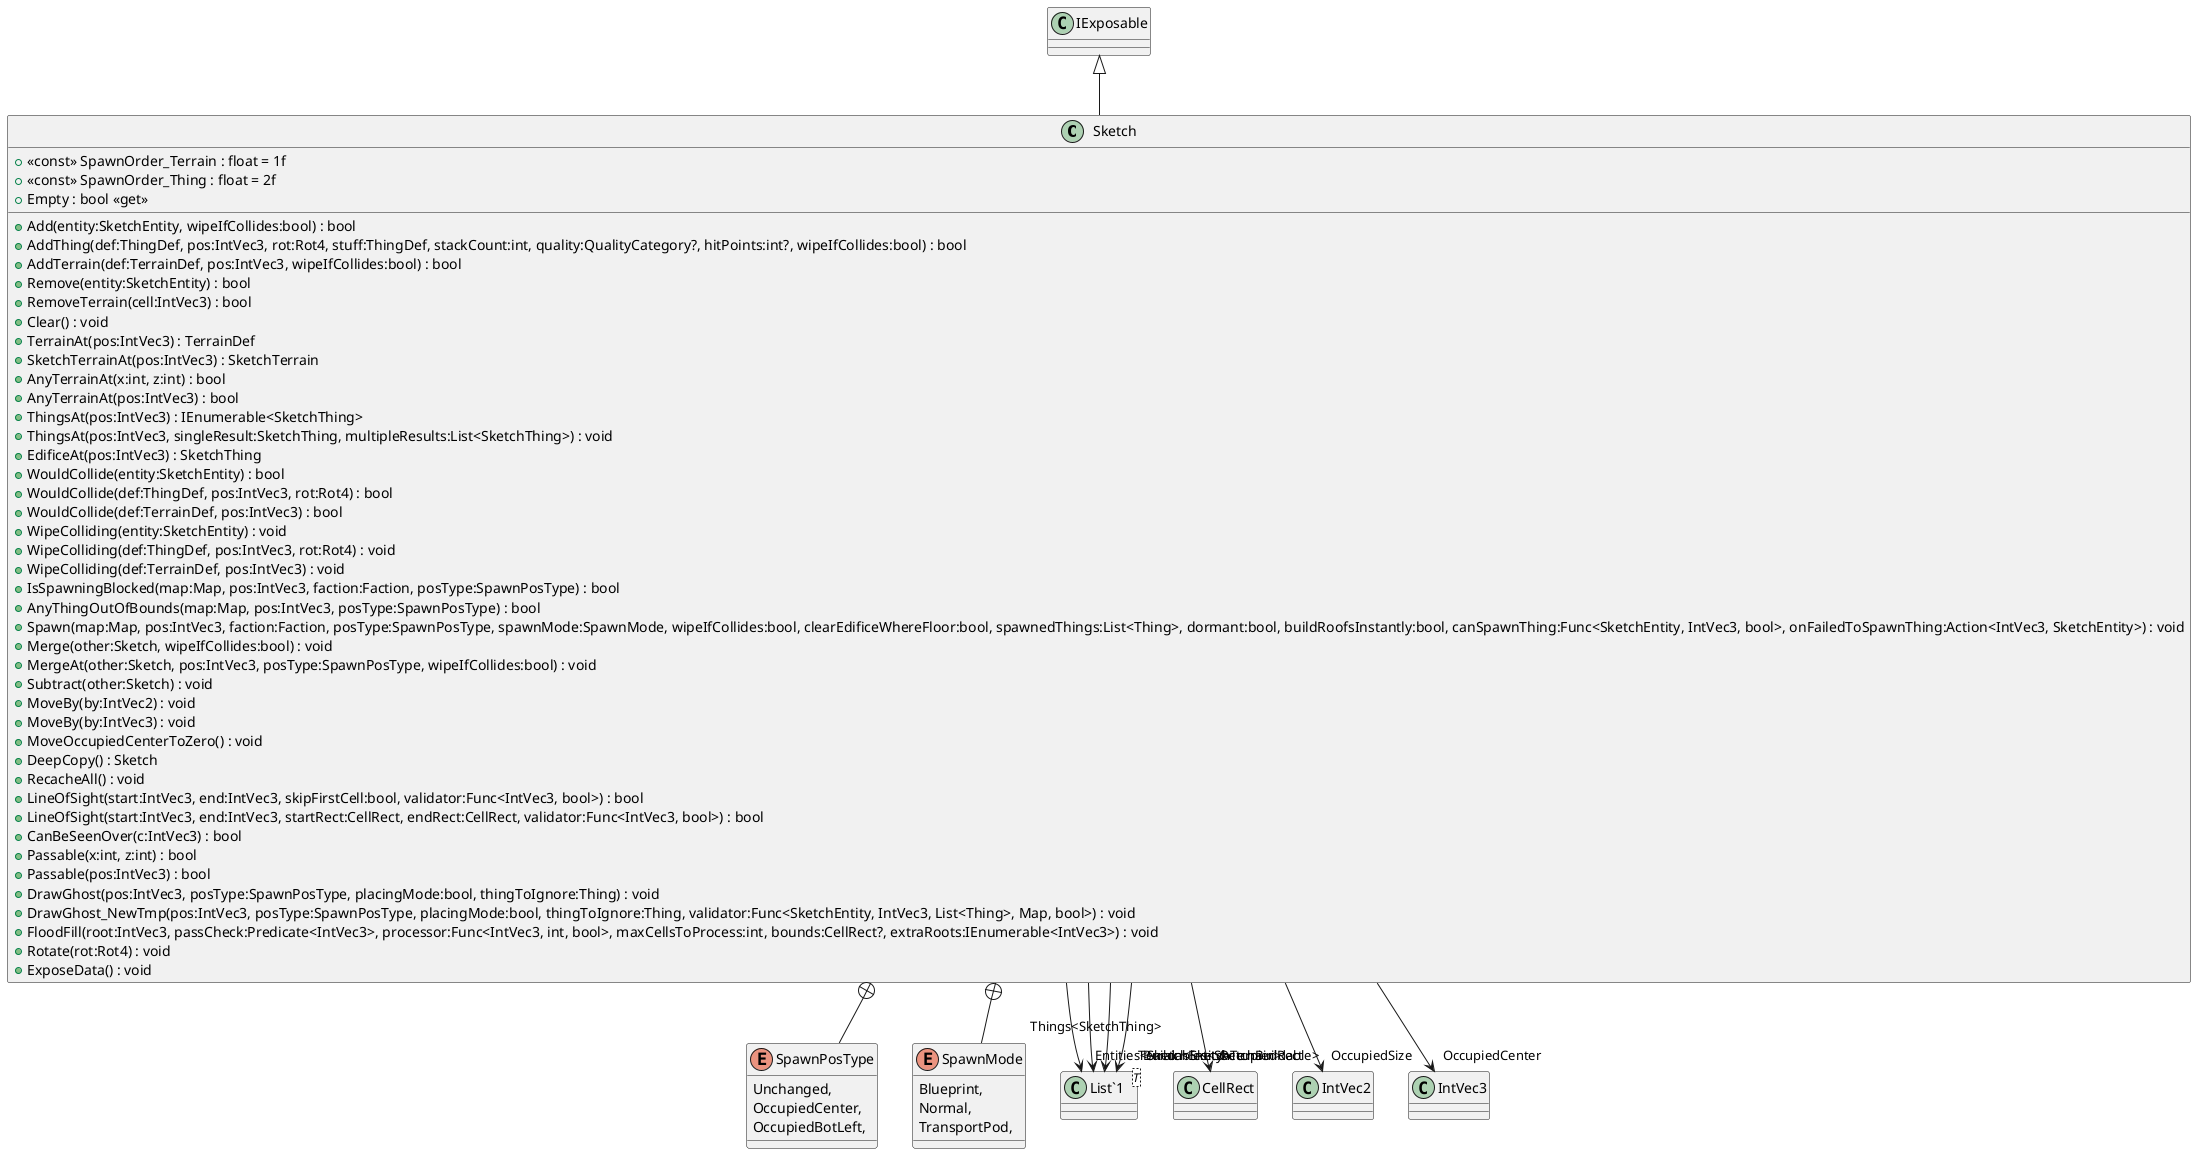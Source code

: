 @startuml
class Sketch {
    + <<const>> SpawnOrder_Terrain : float = 1f
    + <<const>> SpawnOrder_Thing : float = 2f
    + Empty : bool <<get>>
    + Add(entity:SketchEntity, wipeIfCollides:bool) : bool
    + AddThing(def:ThingDef, pos:IntVec3, rot:Rot4, stuff:ThingDef, stackCount:int, quality:QualityCategory?, hitPoints:int?, wipeIfCollides:bool) : bool
    + AddTerrain(def:TerrainDef, pos:IntVec3, wipeIfCollides:bool) : bool
    + Remove(entity:SketchEntity) : bool
    + RemoveTerrain(cell:IntVec3) : bool
    + Clear() : void
    + TerrainAt(pos:IntVec3) : TerrainDef
    + SketchTerrainAt(pos:IntVec3) : SketchTerrain
    + AnyTerrainAt(x:int, z:int) : bool
    + AnyTerrainAt(pos:IntVec3) : bool
    + ThingsAt(pos:IntVec3) : IEnumerable<SketchThing>
    + ThingsAt(pos:IntVec3, singleResult:SketchThing, multipleResults:List<SketchThing>) : void
    + EdificeAt(pos:IntVec3) : SketchThing
    + WouldCollide(entity:SketchEntity) : bool
    + WouldCollide(def:ThingDef, pos:IntVec3, rot:Rot4) : bool
    + WouldCollide(def:TerrainDef, pos:IntVec3) : bool
    + WipeColliding(entity:SketchEntity) : void
    + WipeColliding(def:ThingDef, pos:IntVec3, rot:Rot4) : void
    + WipeColliding(def:TerrainDef, pos:IntVec3) : void
    + IsSpawningBlocked(map:Map, pos:IntVec3, faction:Faction, posType:SpawnPosType) : bool
    + AnyThingOutOfBounds(map:Map, pos:IntVec3, posType:SpawnPosType) : bool
    + Spawn(map:Map, pos:IntVec3, faction:Faction, posType:SpawnPosType, spawnMode:SpawnMode, wipeIfCollides:bool, clearEdificeWhereFloor:bool, spawnedThings:List<Thing>, dormant:bool, buildRoofsInstantly:bool, canSpawnThing:Func<SketchEntity, IntVec3, bool>, onFailedToSpawnThing:Action<IntVec3, SketchEntity>) : void
    + Merge(other:Sketch, wipeIfCollides:bool) : void
    + MergeAt(other:Sketch, pos:IntVec3, posType:SpawnPosType, wipeIfCollides:bool) : void
    + Subtract(other:Sketch) : void
    + MoveBy(by:IntVec2) : void
    + MoveBy(by:IntVec3) : void
    + MoveOccupiedCenterToZero() : void
    + DeepCopy() : Sketch
    + RecacheAll() : void
    + LineOfSight(start:IntVec3, end:IntVec3, skipFirstCell:bool, validator:Func<IntVec3, bool>) : bool
    + LineOfSight(start:IntVec3, end:IntVec3, startRect:CellRect, endRect:CellRect, validator:Func<IntVec3, bool>) : bool
    + CanBeSeenOver(c:IntVec3) : bool
    + Passable(x:int, z:int) : bool
    + Passable(pos:IntVec3) : bool
    + DrawGhost(pos:IntVec3, posType:SpawnPosType, placingMode:bool, thingToIgnore:Thing) : void
    + DrawGhost_NewTmp(pos:IntVec3, posType:SpawnPosType, placingMode:bool, thingToIgnore:Thing, validator:Func<SketchEntity, IntVec3, List<Thing>, Map, bool>) : void
    + FloodFill(root:IntVec3, passCheck:Predicate<IntVec3>, processor:Func<IntVec3, int, bool>, maxCellsToProcess:int, bounds:CellRect?, extraRoots:IEnumerable<IntVec3>) : void
    + Rotate(rot:Rot4) : void
    + ExposeData() : void
}
enum SpawnPosType {
    Unchanged,
    OccupiedCenter,
    OccupiedBotLeft,
}
enum SpawnMode {
    Blueprint,
    Normal,
    TransportPod,
}
class "List`1"<T> {
}
IExposable <|-- Sketch
Sketch --> "Entities<SketchEntity>" "List`1"
Sketch --> "Things<SketchThing>" "List`1"
Sketch --> "Terrain<SketchTerrain>" "List`1"
Sketch --> "Buildables<SketchBuildable>" "List`1"
Sketch --> "OccupiedRect" CellRect
Sketch --> "OccupiedSize" IntVec2
Sketch --> "OccupiedCenter" IntVec3
Sketch +-- SpawnPosType
Sketch +-- SpawnMode
@enduml
